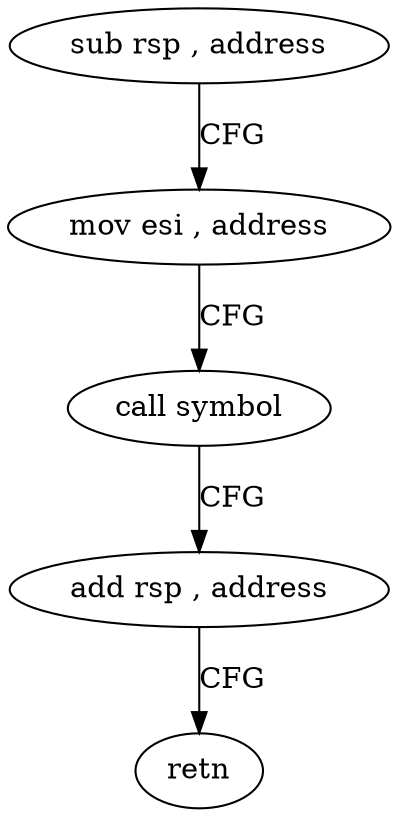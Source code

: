 digraph "func" {
"4253508" [label = "sub rsp , address" ]
"4253512" [label = "mov esi , address" ]
"4253517" [label = "call symbol" ]
"4253522" [label = "add rsp , address" ]
"4253526" [label = "retn" ]
"4253508" -> "4253512" [ label = "CFG" ]
"4253512" -> "4253517" [ label = "CFG" ]
"4253517" -> "4253522" [ label = "CFG" ]
"4253522" -> "4253526" [ label = "CFG" ]
}
